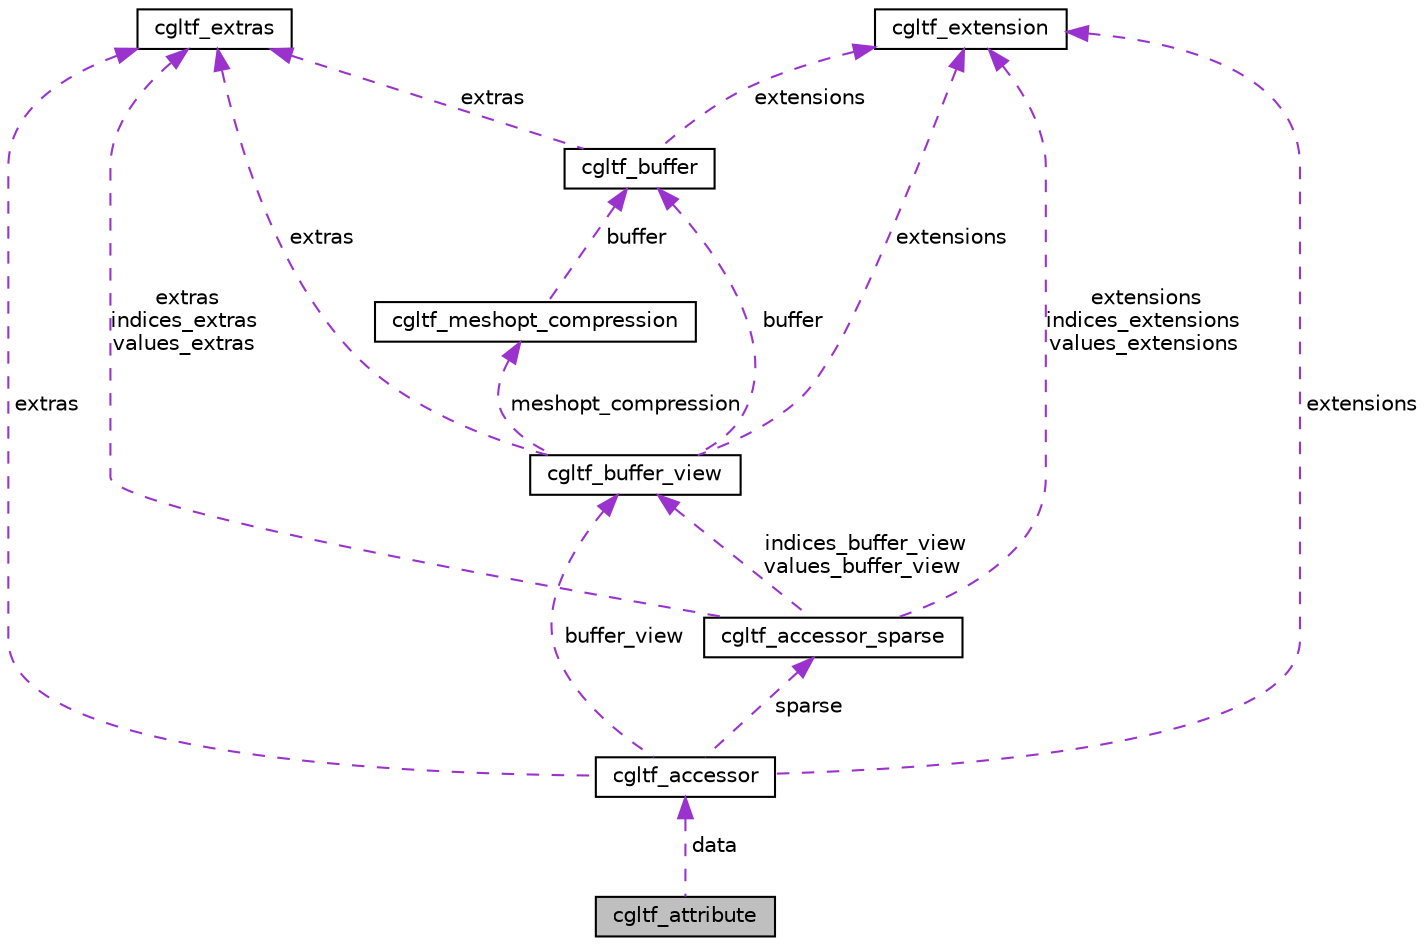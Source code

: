 digraph "cgltf_attribute"
{
 // LATEX_PDF_SIZE
  edge [fontname="Helvetica",fontsize="10",labelfontname="Helvetica",labelfontsize="10"];
  node [fontname="Helvetica",fontsize="10",shape=record];
  Node1 [label="cgltf_attribute",height=0.2,width=0.4,color="black", fillcolor="grey75", style="filled", fontcolor="black",tooltip=" "];
  Node2 -> Node1 [dir="back",color="darkorchid3",fontsize="10",style="dashed",label=" data" ,fontname="Helvetica"];
  Node2 [label="cgltf_accessor",height=0.2,width=0.4,color="black", fillcolor="white", style="filled",URL="$structcgltf__accessor.html",tooltip=" "];
  Node3 -> Node2 [dir="back",color="darkorchid3",fontsize="10",style="dashed",label=" buffer_view" ,fontname="Helvetica"];
  Node3 [label="cgltf_buffer_view",height=0.2,width=0.4,color="black", fillcolor="white", style="filled",URL="$structcgltf__buffer__view.html",tooltip=" "];
  Node4 -> Node3 [dir="back",color="darkorchid3",fontsize="10",style="dashed",label=" buffer" ,fontname="Helvetica"];
  Node4 [label="cgltf_buffer",height=0.2,width=0.4,color="black", fillcolor="white", style="filled",URL="$structcgltf__buffer.html",tooltip=" "];
  Node5 -> Node4 [dir="back",color="darkorchid3",fontsize="10",style="dashed",label=" extras" ,fontname="Helvetica"];
  Node5 [label="cgltf_extras",height=0.2,width=0.4,color="black", fillcolor="white", style="filled",URL="$structcgltf__extras.html",tooltip=" "];
  Node6 -> Node4 [dir="back",color="darkorchid3",fontsize="10",style="dashed",label=" extensions" ,fontname="Helvetica"];
  Node6 [label="cgltf_extension",height=0.2,width=0.4,color="black", fillcolor="white", style="filled",URL="$structcgltf__extension.html",tooltip=" "];
  Node7 -> Node3 [dir="back",color="darkorchid3",fontsize="10",style="dashed",label=" meshopt_compression" ,fontname="Helvetica"];
  Node7 [label="cgltf_meshopt_compression",height=0.2,width=0.4,color="black", fillcolor="white", style="filled",URL="$structcgltf__meshopt__compression.html",tooltip=" "];
  Node4 -> Node7 [dir="back",color="darkorchid3",fontsize="10",style="dashed",label=" buffer" ,fontname="Helvetica"];
  Node5 -> Node3 [dir="back",color="darkorchid3",fontsize="10",style="dashed",label=" extras" ,fontname="Helvetica"];
  Node6 -> Node3 [dir="back",color="darkorchid3",fontsize="10",style="dashed",label=" extensions" ,fontname="Helvetica"];
  Node5 -> Node2 [dir="back",color="darkorchid3",fontsize="10",style="dashed",label=" extras" ,fontname="Helvetica"];
  Node6 -> Node2 [dir="back",color="darkorchid3",fontsize="10",style="dashed",label=" extensions" ,fontname="Helvetica"];
  Node8 -> Node2 [dir="back",color="darkorchid3",fontsize="10",style="dashed",label=" sparse" ,fontname="Helvetica"];
  Node8 [label="cgltf_accessor_sparse",height=0.2,width=0.4,color="black", fillcolor="white", style="filled",URL="$structcgltf__accessor__sparse.html",tooltip=" "];
  Node3 -> Node8 [dir="back",color="darkorchid3",fontsize="10",style="dashed",label=" indices_buffer_view\nvalues_buffer_view" ,fontname="Helvetica"];
  Node5 -> Node8 [dir="back",color="darkorchid3",fontsize="10",style="dashed",label=" extras\nindices_extras\nvalues_extras" ,fontname="Helvetica"];
  Node6 -> Node8 [dir="back",color="darkorchid3",fontsize="10",style="dashed",label=" extensions\nindices_extensions\nvalues_extensions" ,fontname="Helvetica"];
}
